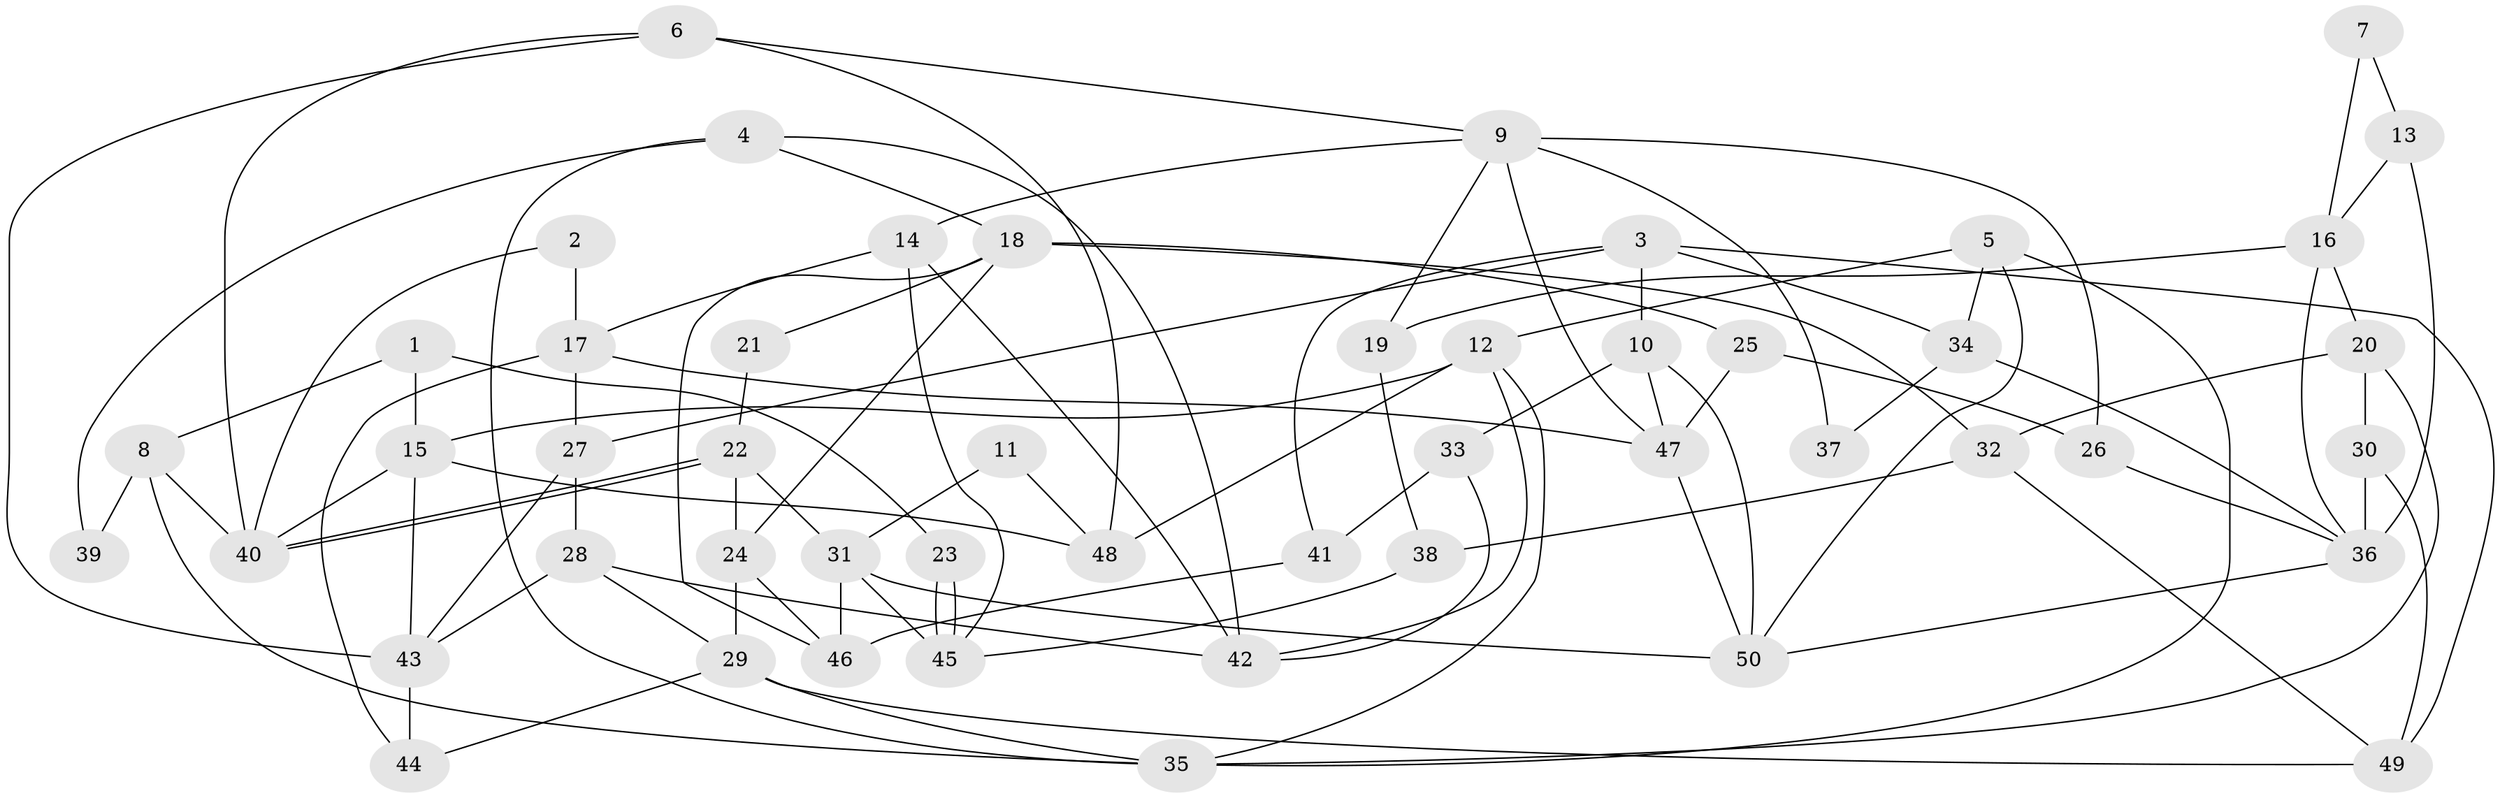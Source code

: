 // coarse degree distribution, {2: 0.16129032258064516, 4: 0.1935483870967742, 7: 0.12903225806451613, 6: 0.16129032258064516, 3: 0.12903225806451613, 5: 0.1935483870967742, 8: 0.03225806451612903}
// Generated by graph-tools (version 1.1) at 2025/37/03/04/25 23:37:04]
// undirected, 50 vertices, 100 edges
graph export_dot {
  node [color=gray90,style=filled];
  1;
  2;
  3;
  4;
  5;
  6;
  7;
  8;
  9;
  10;
  11;
  12;
  13;
  14;
  15;
  16;
  17;
  18;
  19;
  20;
  21;
  22;
  23;
  24;
  25;
  26;
  27;
  28;
  29;
  30;
  31;
  32;
  33;
  34;
  35;
  36;
  37;
  38;
  39;
  40;
  41;
  42;
  43;
  44;
  45;
  46;
  47;
  48;
  49;
  50;
  1 -- 15;
  1 -- 8;
  1 -- 23;
  2 -- 17;
  2 -- 40;
  3 -- 49;
  3 -- 41;
  3 -- 10;
  3 -- 27;
  3 -- 34;
  4 -- 18;
  4 -- 35;
  4 -- 39;
  4 -- 42;
  5 -- 34;
  5 -- 12;
  5 -- 35;
  5 -- 50;
  6 -- 48;
  6 -- 9;
  6 -- 40;
  6 -- 43;
  7 -- 13;
  7 -- 16;
  8 -- 40;
  8 -- 35;
  8 -- 39;
  9 -- 47;
  9 -- 14;
  9 -- 19;
  9 -- 26;
  9 -- 37;
  10 -- 50;
  10 -- 33;
  10 -- 47;
  11 -- 31;
  11 -- 48;
  12 -- 42;
  12 -- 15;
  12 -- 35;
  12 -- 48;
  13 -- 16;
  13 -- 36;
  14 -- 17;
  14 -- 45;
  14 -- 42;
  15 -- 43;
  15 -- 40;
  15 -- 48;
  16 -- 19;
  16 -- 36;
  16 -- 20;
  17 -- 44;
  17 -- 27;
  17 -- 47;
  18 -- 24;
  18 -- 25;
  18 -- 21;
  18 -- 32;
  18 -- 46;
  19 -- 38;
  20 -- 35;
  20 -- 30;
  20 -- 32;
  21 -- 22;
  22 -- 40;
  22 -- 40;
  22 -- 24;
  22 -- 31;
  23 -- 45;
  23 -- 45;
  24 -- 29;
  24 -- 46;
  25 -- 47;
  25 -- 26;
  26 -- 36;
  27 -- 28;
  27 -- 43;
  28 -- 42;
  28 -- 43;
  28 -- 29;
  29 -- 35;
  29 -- 44;
  29 -- 49;
  30 -- 49;
  30 -- 36;
  31 -- 50;
  31 -- 45;
  31 -- 46;
  32 -- 38;
  32 -- 49;
  33 -- 42;
  33 -- 41;
  34 -- 36;
  34 -- 37;
  36 -- 50;
  38 -- 45;
  41 -- 46;
  43 -- 44;
  47 -- 50;
}
